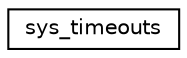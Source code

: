 digraph "Graphical Class Hierarchy"
{
 // LATEX_PDF_SIZE
  edge [fontname="Helvetica",fontsize="10",labelfontname="Helvetica",labelfontsize="10"];
  node [fontname="Helvetica",fontsize="10",shape=record];
  rankdir="LR";
  Node0 [label="sys_timeouts",height=0.2,width=0.4,color="black", fillcolor="white", style="filled",URL="$structsys__timeouts.html",tooltip=" "];
}
